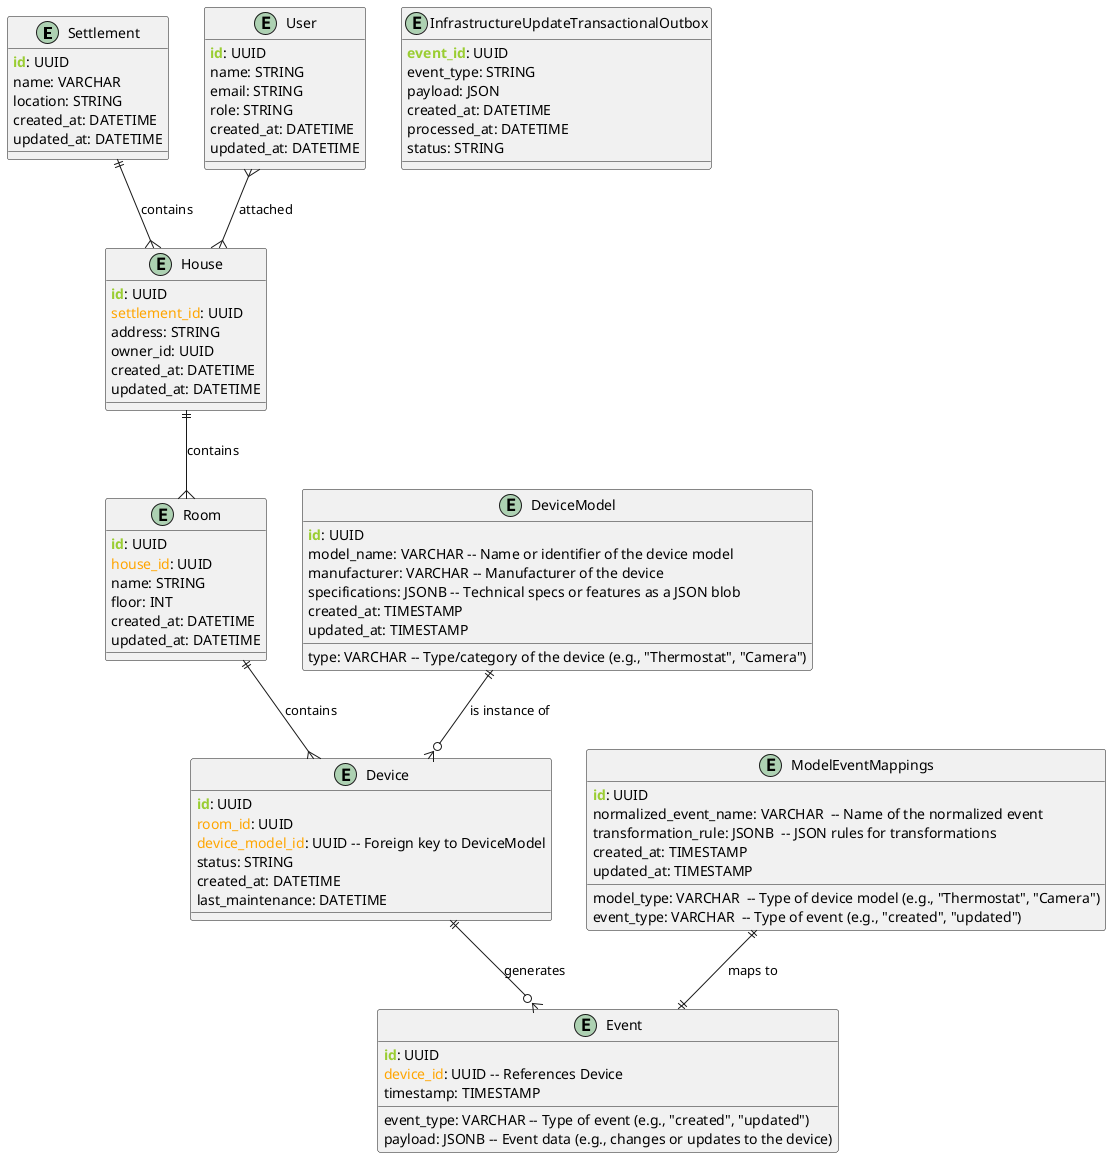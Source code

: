 @startuml
!define primary_key(x) <b><color:yellowgreen>x</color></b>
!define foreign_key(x) <color:orange>x</color>

entity Settlement {
    primary_key(id): UUID
    name: VARCHAR
    location: STRING
    created_at: DATETIME
    updated_at: DATETIME
}

entity House {
    primary_key(id): UUID
    foreign_key(settlement_id): UUID
    address: STRING
    owner_id: UUID
    created_at: DATETIME
    updated_at: DATETIME
}

Settlement ||--{  House : contains

entity Room {
    primary_key(id): UUID
    foreign_key(house_id): UUID
    name: STRING
    floor: INT
    created_at: DATETIME
    updated_at: DATETIME
}

House ||--{ Room : contains

entity Device {
    primary_key(id): UUID
    foreign_key(room_id): UUID
    foreign_key(device_model_id): UUID -- Foreign key to DeviceModel
    status: STRING
    created_at: DATETIME
    last_maintenance: DATETIME
}

Room ||--{ Device : contains

entity User {
    primary_key(id): UUID
    name: STRING
    email: STRING
    role: STRING
    created_at: DATETIME
    updated_at: DATETIME
}

User }--{ House : attached

entity InfrastructureUpdateTransactionalOutbox {
    primary_key(event_id): UUID
    event_type: STRING
    payload: JSON
    created_at: DATETIME
    processed_at: DATETIME
    status: STRING
}

entity DeviceModel {
    primary_key(id): UUID
    model_name: VARCHAR -- Name or identifier of the device model
    manufacturer: VARCHAR -- Manufacturer of the device
    type: VARCHAR -- Type/category of the device (e.g., "Thermostat", "Camera")
    specifications: JSONB -- Technical specs or features as a JSON blob
    created_at: TIMESTAMP
    updated_at: TIMESTAMP
}

entity Event {
    primary_key(id): UUID
    foreign_key(device_id): UUID -- References Device
    event_type: VARCHAR -- Type of event (e.g., "created", "updated")
    payload: JSONB -- Event data (e.g., changes or updates to the device)
    timestamp: TIMESTAMP
}

entity ModelEventMappings {
    primary_key(id): UUID
    model_type: VARCHAR  -- Type of device model (e.g., "Thermostat", "Camera")
    event_type: VARCHAR  -- Type of event (e.g., "created", "updated")
    normalized_event_name: VARCHAR  -- Name of the normalized event
    transformation_rule: JSONB  -- JSON rules for transformations
    created_at: TIMESTAMP
    updated_at: TIMESTAMP
}

DeviceModel ||--o{ Device : "is instance of"
Device ||--o{ Event : "generates"
ModelEventMappings ||--|| Event : "maps to"

@enduml